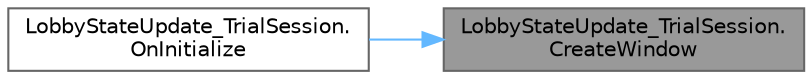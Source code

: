 digraph "LobbyStateUpdate_TrialSession.CreateWindow"
{
 // LATEX_PDF_SIZE
  bgcolor="transparent";
  edge [fontname=Helvetica,fontsize=10,labelfontname=Helvetica,labelfontsize=10];
  node [fontname=Helvetica,fontsize=10,shape=box,height=0.2,width=0.4];
  rankdir="RL";
  Node1 [id="Node000001",label="LobbyStateUpdate_TrialSession.\lCreateWindow",height=0.2,width=0.4,color="gray40", fillcolor="grey60", style="filled", fontcolor="black",tooltip=" "];
  Node1 -> Node2 [id="edge1_Node000001_Node000002",dir="back",color="steelblue1",style="solid",tooltip=" "];
  Node2 [id="Node000002",label="LobbyStateUpdate_TrialSession.\lOnInitialize",height=0.2,width=0.4,color="grey40", fillcolor="white", style="filled",URL="$class_lobby_state_update___trial_session.html#a9aeb2c2f61c4f4eb9e042f378e8419f1",tooltip="初期処理"];
}
